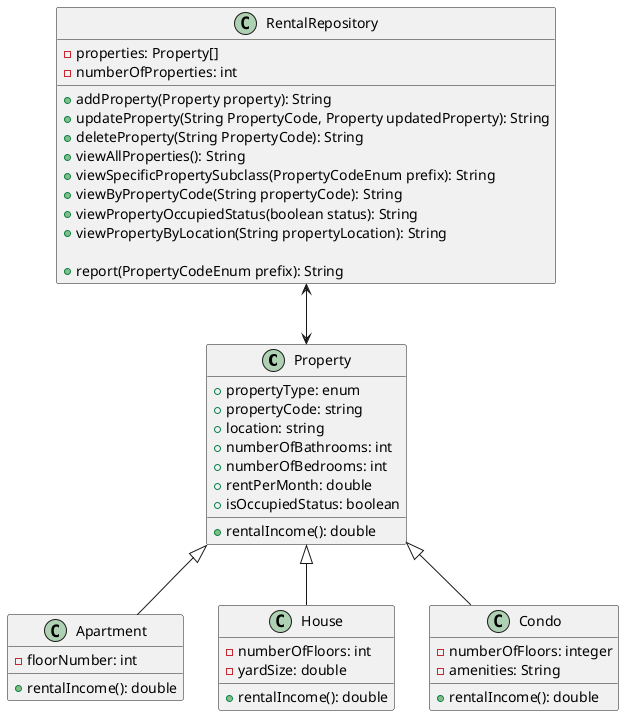 @startuml
'https://plantuml.com/class-diagram

@startuml
class Property {
+propertyType: enum
  +propertyCode: string
  +location: string
  +numberOfBathrooms: int
  +numberOfBedrooms: int
  +rentPerMonth: double
  +isOccupiedStatus: boolean
  +rentalIncome(): double
}

class Apartment {
  -floorNumber: int
 +rentalIncome(): double
}

class House {
  -numberOfFloors: int
  -yardSize: double
  +rentalIncome(): double
}

class Condo {
  -numberOfFloors: integer
  -amenities: String
  +rentalIncome(): double
}

class RentalRepository {
  -properties: Property[]
  -numberOfProperties: int
  +addProperty(Property property): String
  +updateProperty(String PropertyCode, Property updatedProperty): String
  +deleteProperty(String PropertyCode): String
  +viewAllProperties(): String
  +viewSpecificPropertySubclass(PropertyCodeEnum prefix): String
  +viewByPropertyCode(String propertyCode): String
  +viewPropertyOccupiedStatus(boolean status): String
  +viewPropertyByLocation(String propertyLocation): String

+report(PropertyCodeEnum prefix): String
}

Property <|-- Apartment
Property <|-- House
Property <|-- Condo

RentalRepository <--> Property

@enduml
